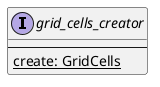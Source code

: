 @startuml grid_cells_creator_interface

interface grid_cells_creator {
    --
    {static} create: GridCells
}

@enduml